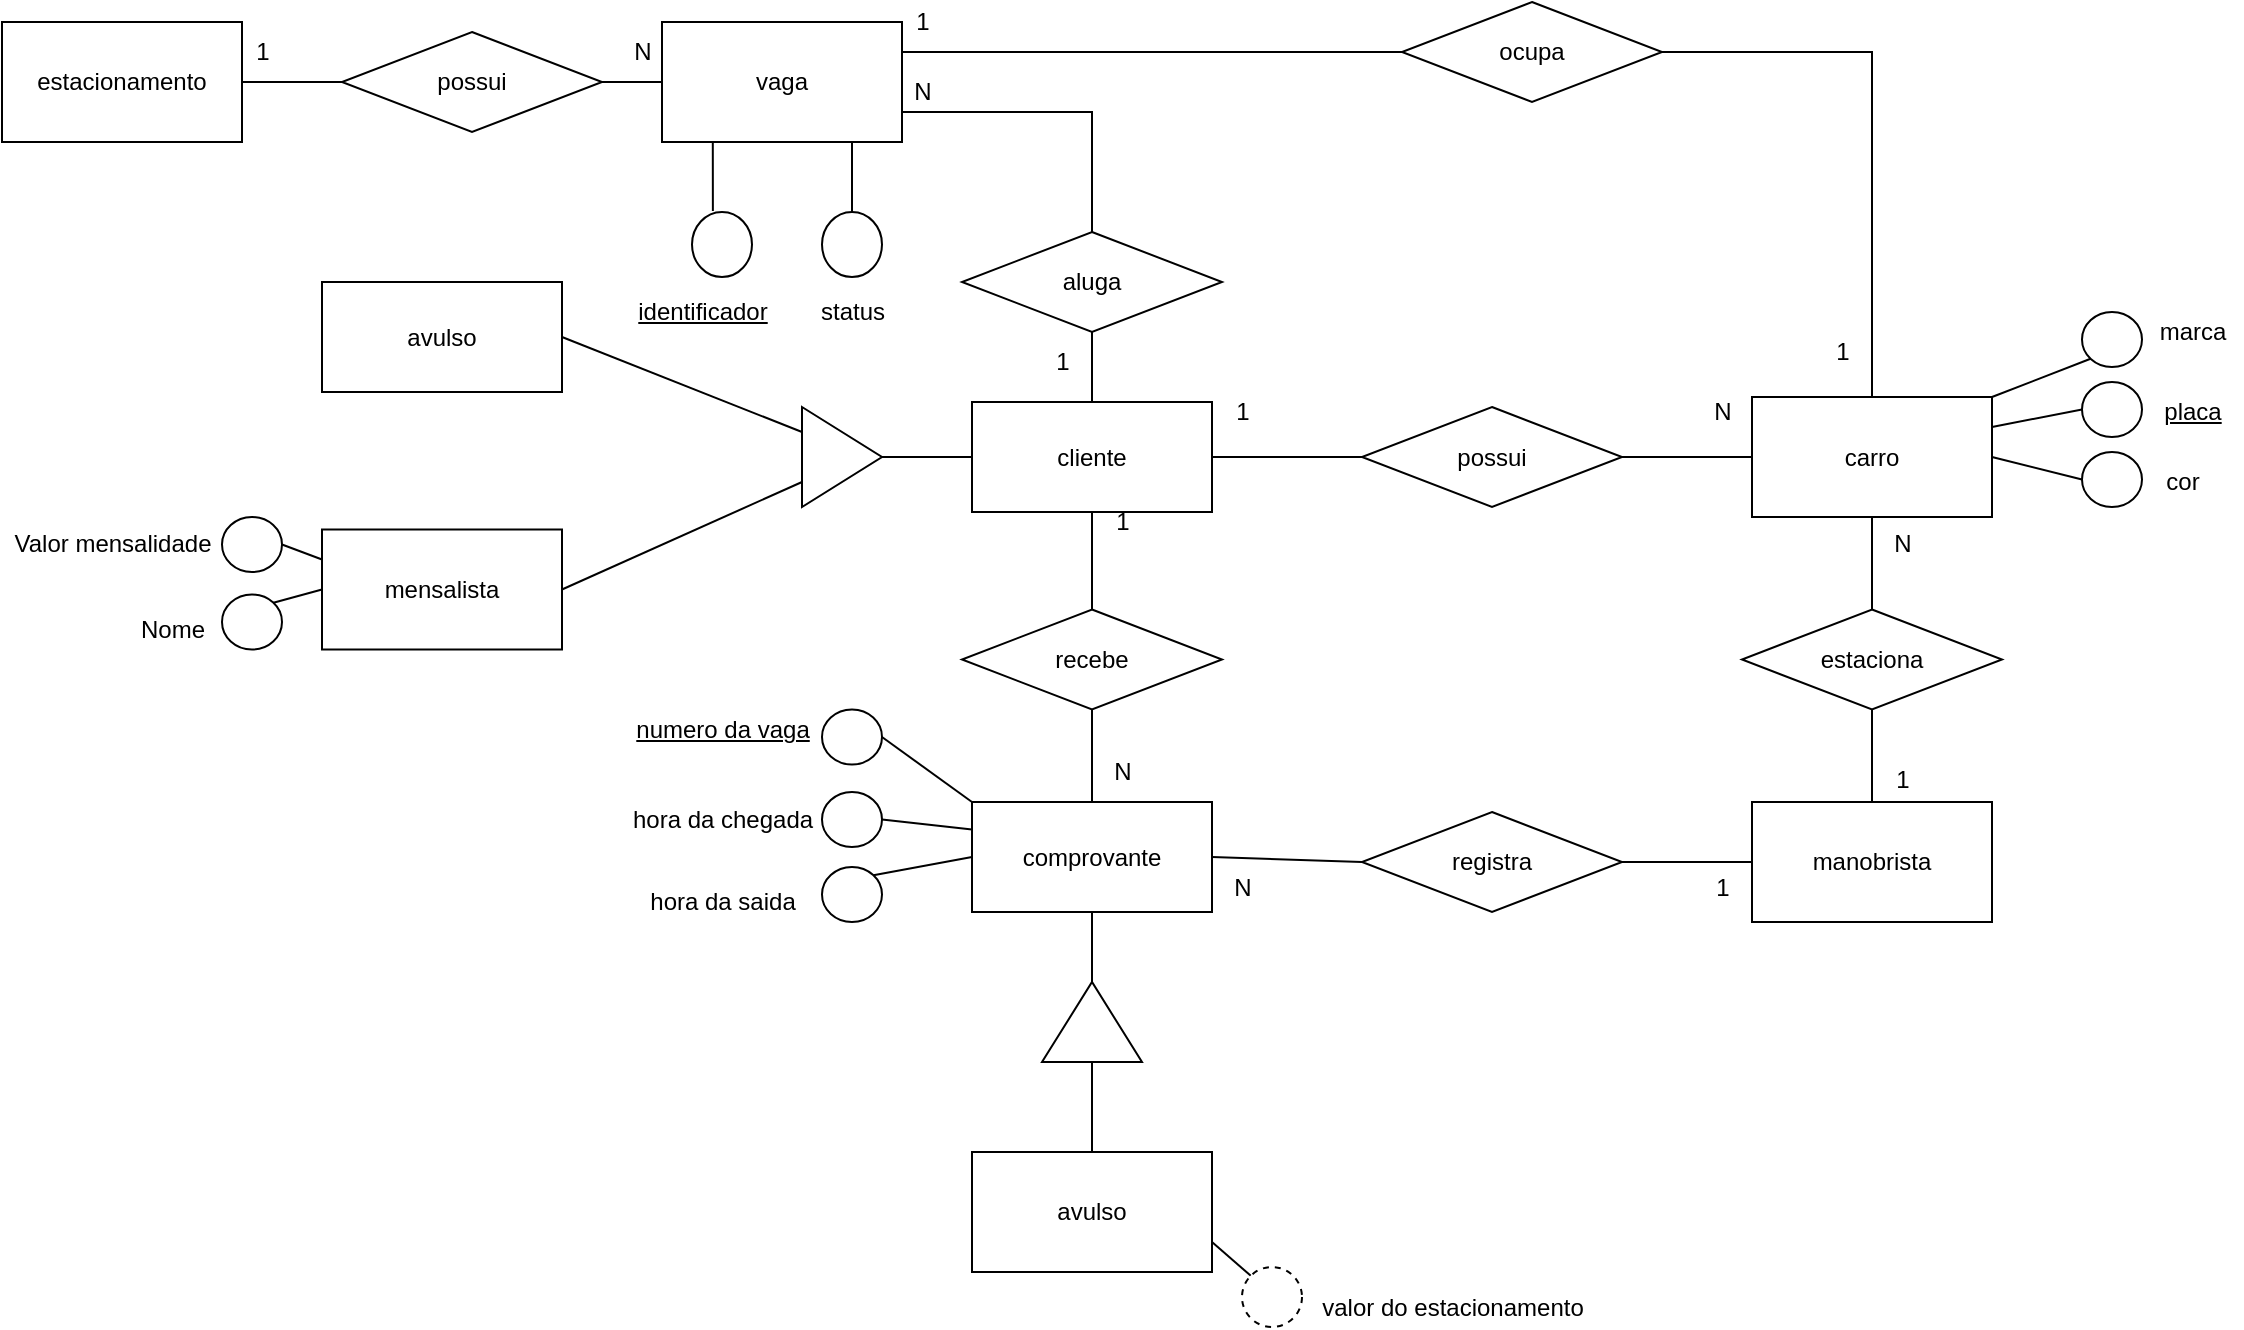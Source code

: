 <mxfile version="15.0.6" type="device"><diagram id="R2lEEEUBdFMjLlhIrx00" name="Page-1"><mxGraphModel dx="1381" dy="764" grid="1" gridSize="10" guides="1" tooltips="1" connect="1" arrows="1" fold="1" page="1" pageScale="1" pageWidth="850" pageHeight="1100" math="0" shadow="0" extFonts="Permanent Marker^https://fonts.googleapis.com/css?family=Permanent+Marker"><root><mxCell id="0"/><mxCell id="1" parent="0"/><mxCell id="3Rco6R4xFPzrAJ4WPjkY-16" style="edgeStyle=orthogonalEdgeStyle;rounded=0;orthogonalLoop=1;jettySize=auto;html=1;exitX=1;exitY=0.5;exitDx=0;exitDy=0;entryX=0;entryY=0.5;entryDx=0;entryDy=0;endArrow=none;endFill=0;" edge="1" parent="1" source="3Rco6R4xFPzrAJ4WPjkY-1" target="3Rco6R4xFPzrAJ4WPjkY-15"><mxGeometry relative="1" as="geometry"/></mxCell><mxCell id="3Rco6R4xFPzrAJ4WPjkY-1" value="estacionamento" style="rounded=0;whiteSpace=wrap;html=1;" vertex="1" parent="1"><mxGeometry y="25" width="120" height="60" as="geometry"/></mxCell><mxCell id="3Rco6R4xFPzrAJ4WPjkY-12" style="edgeStyle=orthogonalEdgeStyle;rounded=0;orthogonalLoop=1;jettySize=auto;html=1;exitX=0.25;exitY=1;exitDx=0;exitDy=0;entryX=0.348;entryY=-0.015;entryDx=0;entryDy=0;entryPerimeter=0;endArrow=none;endFill=0;" edge="1" parent="1" source="3Rco6R4xFPzrAJ4WPjkY-3" target="3Rco6R4xFPzrAJ4WPjkY-10"><mxGeometry relative="1" as="geometry"/></mxCell><mxCell id="3Rco6R4xFPzrAJ4WPjkY-13" style="edgeStyle=orthogonalEdgeStyle;rounded=0;orthogonalLoop=1;jettySize=auto;html=1;exitX=0.75;exitY=1;exitDx=0;exitDy=0;entryX=0.5;entryY=0;entryDx=0;entryDy=0;endArrow=none;endFill=0;" edge="1" parent="1" source="3Rco6R4xFPzrAJ4WPjkY-3" target="3Rco6R4xFPzrAJ4WPjkY-5"><mxGeometry relative="1" as="geometry"/></mxCell><mxCell id="3Rco6R4xFPzrAJ4WPjkY-3" value="vaga" style="rounded=0;whiteSpace=wrap;html=1;" vertex="1" parent="1"><mxGeometry x="330" y="25" width="120" height="60" as="geometry"/></mxCell><mxCell id="3Rco6R4xFPzrAJ4WPjkY-5" value="" style="ellipse;whiteSpace=wrap;html=1;" vertex="1" parent="1"><mxGeometry x="410" y="120" width="30" height="32.5" as="geometry"/></mxCell><mxCell id="3Rco6R4xFPzrAJ4WPjkY-8" value="&lt;u&gt;identificador&lt;/u&gt;" style="text;html=1;align=center;verticalAlign=middle;resizable=0;points=[];autosize=1;strokeColor=none;fillColor=none;" vertex="1" parent="1"><mxGeometry x="310" y="160" width="80" height="20" as="geometry"/></mxCell><mxCell id="3Rco6R4xFPzrAJ4WPjkY-9" value="status" style="text;html=1;align=center;verticalAlign=middle;resizable=0;points=[];autosize=1;strokeColor=none;fillColor=none;" vertex="1" parent="1"><mxGeometry x="400" y="160" width="50" height="20" as="geometry"/></mxCell><mxCell id="3Rco6R4xFPzrAJ4WPjkY-10" value="" style="ellipse;whiteSpace=wrap;html=1;" vertex="1" parent="1"><mxGeometry x="345" y="120" width="30" height="32.5" as="geometry"/></mxCell><mxCell id="3Rco6R4xFPzrAJ4WPjkY-34" style="edgeStyle=orthogonalEdgeStyle;rounded=0;orthogonalLoop=1;jettySize=auto;html=1;exitX=1;exitY=0.5;exitDx=0;exitDy=0;entryX=0;entryY=0.5;entryDx=0;entryDy=0;endArrow=none;endFill=0;" edge="1" parent="1" source="3Rco6R4xFPzrAJ4WPjkY-14" target="3Rco6R4xFPzrAJ4WPjkY-23"><mxGeometry relative="1" as="geometry"/></mxCell><mxCell id="3Rco6R4xFPzrAJ4WPjkY-14" value="cliente" style="rounded=0;whiteSpace=wrap;html=1;" vertex="1" parent="1"><mxGeometry x="485" y="215" width="120" height="55" as="geometry"/></mxCell><mxCell id="3Rco6R4xFPzrAJ4WPjkY-17" style="edgeStyle=orthogonalEdgeStyle;rounded=0;orthogonalLoop=1;jettySize=auto;html=1;exitX=1;exitY=0.5;exitDx=0;exitDy=0;entryX=0;entryY=0.5;entryDx=0;entryDy=0;endArrow=none;endFill=0;" edge="1" parent="1" source="3Rco6R4xFPzrAJ4WPjkY-15" target="3Rco6R4xFPzrAJ4WPjkY-3"><mxGeometry relative="1" as="geometry"/></mxCell><mxCell id="3Rco6R4xFPzrAJ4WPjkY-15" value="possui" style="rhombus;whiteSpace=wrap;html=1;" vertex="1" parent="1"><mxGeometry x="170" y="30" width="130" height="50" as="geometry"/></mxCell><mxCell id="3Rco6R4xFPzrAJ4WPjkY-18" value="1" style="text;html=1;align=center;verticalAlign=middle;resizable=0;points=[];autosize=1;strokeColor=none;fillColor=none;" vertex="1" parent="1"><mxGeometry x="120" y="30" width="20" height="20" as="geometry"/></mxCell><mxCell id="3Rco6R4xFPzrAJ4WPjkY-19" value="N" style="text;html=1;align=center;verticalAlign=middle;resizable=0;points=[];autosize=1;strokeColor=none;fillColor=none;" vertex="1" parent="1"><mxGeometry x="310" y="30" width="20" height="20" as="geometry"/></mxCell><mxCell id="3Rco6R4xFPzrAJ4WPjkY-72" style="edgeStyle=none;rounded=0;orthogonalLoop=1;jettySize=auto;html=1;exitX=0.5;exitY=0;exitDx=0;exitDy=0;entryX=0.5;entryY=1;entryDx=0;entryDy=0;endArrow=none;endFill=0;" edge="1" parent="1" source="3Rco6R4xFPzrAJ4WPjkY-20" target="3Rco6R4xFPzrAJ4WPjkY-26"><mxGeometry relative="1" as="geometry"/></mxCell><mxCell id="3Rco6R4xFPzrAJ4WPjkY-20" value="manobrista&lt;br&gt;" style="rounded=0;whiteSpace=wrap;html=1;" vertex="1" parent="1"><mxGeometry x="875" y="415" width="120" height="60" as="geometry"/></mxCell><mxCell id="3Rco6R4xFPzrAJ4WPjkY-36" style="edgeStyle=orthogonalEdgeStyle;rounded=0;orthogonalLoop=1;jettySize=auto;html=1;exitX=0.5;exitY=1;exitDx=0;exitDy=0;entryX=0.5;entryY=0;entryDx=0;entryDy=0;endArrow=none;endFill=0;" edge="1" parent="1" source="3Rco6R4xFPzrAJ4WPjkY-21" target="3Rco6R4xFPzrAJ4WPjkY-26"><mxGeometry relative="1" as="geometry"/></mxCell><mxCell id="3Rco6R4xFPzrAJ4WPjkY-21" value="carro" style="rounded=0;whiteSpace=wrap;html=1;" vertex="1" parent="1"><mxGeometry x="875" y="212.5" width="120" height="60" as="geometry"/></mxCell><mxCell id="3Rco6R4xFPzrAJ4WPjkY-35" style="edgeStyle=orthogonalEdgeStyle;rounded=0;orthogonalLoop=1;jettySize=auto;html=1;exitX=1;exitY=0.5;exitDx=0;exitDy=0;entryX=0;entryY=0.5;entryDx=0;entryDy=0;endArrow=none;endFill=0;" edge="1" parent="1" source="3Rco6R4xFPzrAJ4WPjkY-23" target="3Rco6R4xFPzrAJ4WPjkY-21"><mxGeometry relative="1" as="geometry"/></mxCell><mxCell id="3Rco6R4xFPzrAJ4WPjkY-23" value="possui&lt;br&gt;" style="rhombus;whiteSpace=wrap;html=1;" vertex="1" parent="1"><mxGeometry x="680" y="217.5" width="130" height="50" as="geometry"/></mxCell><mxCell id="3Rco6R4xFPzrAJ4WPjkY-26" value="estaciona" style="rhombus;whiteSpace=wrap;html=1;" vertex="1" parent="1"><mxGeometry x="870" y="318.75" width="130" height="50" as="geometry"/></mxCell><mxCell id="3Rco6R4xFPzrAJ4WPjkY-33" style="edgeStyle=orthogonalEdgeStyle;rounded=0;orthogonalLoop=1;jettySize=auto;html=1;exitX=0.5;exitY=1;exitDx=0;exitDy=0;entryX=0.5;entryY=0;entryDx=0;entryDy=0;endArrow=none;endFill=0;" edge="1" parent="1" source="3Rco6R4xFPzrAJ4WPjkY-31" target="3Rco6R4xFPzrAJ4WPjkY-14"><mxGeometry relative="1" as="geometry"/></mxCell><mxCell id="3Rco6R4xFPzrAJ4WPjkY-86" style="edgeStyle=orthogonalEdgeStyle;rounded=0;orthogonalLoop=1;jettySize=auto;html=1;exitX=0.5;exitY=0;exitDx=0;exitDy=0;entryX=1;entryY=0.75;entryDx=0;entryDy=0;endArrow=none;endFill=0;" edge="1" parent="1" source="3Rco6R4xFPzrAJ4WPjkY-31" target="3Rco6R4xFPzrAJ4WPjkY-3"><mxGeometry relative="1" as="geometry"/></mxCell><mxCell id="3Rco6R4xFPzrAJ4WPjkY-31" value="aluga&lt;br&gt;" style="rhombus;whiteSpace=wrap;html=1;" vertex="1" parent="1"><mxGeometry x="480" y="130" width="130" height="50" as="geometry"/></mxCell><mxCell id="3Rco6R4xFPzrAJ4WPjkY-70" style="edgeStyle=none;rounded=0;orthogonalLoop=1;jettySize=auto;html=1;exitX=1;exitY=0.5;exitDx=0;exitDy=0;entryX=0;entryY=0.5;entryDx=0;entryDy=0;endArrow=none;endFill=0;" edge="1" parent="1" source="3Rco6R4xFPzrAJ4WPjkY-38" target="3Rco6R4xFPzrAJ4WPjkY-69"><mxGeometry relative="1" as="geometry"/></mxCell><mxCell id="3Rco6R4xFPzrAJ4WPjkY-73" style="edgeStyle=none;rounded=0;orthogonalLoop=1;jettySize=auto;html=1;exitX=0.5;exitY=0;exitDx=0;exitDy=0;entryX=0.5;entryY=1;entryDx=0;entryDy=0;endArrow=none;endFill=0;" edge="1" parent="1" source="3Rco6R4xFPzrAJ4WPjkY-38" target="3Rco6R4xFPzrAJ4WPjkY-68"><mxGeometry relative="1" as="geometry"/></mxCell><mxCell id="3Rco6R4xFPzrAJ4WPjkY-38" value="comprovante&lt;br&gt;" style="rounded=0;whiteSpace=wrap;html=1;" vertex="1" parent="1"><mxGeometry x="485" y="415" width="120" height="55" as="geometry"/></mxCell><mxCell id="3Rco6R4xFPzrAJ4WPjkY-79" style="edgeStyle=none;rounded=0;orthogonalLoop=1;jettySize=auto;html=1;exitX=0;exitY=0.75;exitDx=0;exitDy=0;entryX=1;entryY=0.5;entryDx=0;entryDy=0;endArrow=none;endFill=0;" edge="1" parent="1" source="3Rco6R4xFPzrAJ4WPjkY-41" target="3Rco6R4xFPzrAJ4WPjkY-43"><mxGeometry relative="1" as="geometry"/></mxCell><mxCell id="3Rco6R4xFPzrAJ4WPjkY-80" style="edgeStyle=none;rounded=0;orthogonalLoop=1;jettySize=auto;html=1;exitX=0;exitY=0.25;exitDx=0;exitDy=0;entryX=1;entryY=0.5;entryDx=0;entryDy=0;endArrow=none;endFill=0;" edge="1" parent="1" source="3Rco6R4xFPzrAJ4WPjkY-41" target="3Rco6R4xFPzrAJ4WPjkY-44"><mxGeometry relative="1" as="geometry"/></mxCell><mxCell id="3Rco6R4xFPzrAJ4WPjkY-81" style="edgeStyle=none;rounded=0;orthogonalLoop=1;jettySize=auto;html=1;exitX=1;exitY=0.5;exitDx=0;exitDy=0;entryX=0;entryY=0.5;entryDx=0;entryDy=0;endArrow=none;endFill=0;" edge="1" parent="1" source="3Rco6R4xFPzrAJ4WPjkY-41" target="3Rco6R4xFPzrAJ4WPjkY-14"><mxGeometry relative="1" as="geometry"/></mxCell><mxCell id="3Rco6R4xFPzrAJ4WPjkY-41" value="" style="triangle;whiteSpace=wrap;html=1;direction=east;" vertex="1" parent="1"><mxGeometry x="400" y="217.5" width="40" height="50" as="geometry"/></mxCell><mxCell id="3Rco6R4xFPzrAJ4WPjkY-43" value="mensalista&lt;br&gt;" style="rounded=0;whiteSpace=wrap;html=1;" vertex="1" parent="1"><mxGeometry x="160" y="278.75" width="120" height="60" as="geometry"/></mxCell><mxCell id="3Rco6R4xFPzrAJ4WPjkY-44" value="avulso&lt;br&gt;" style="rounded=0;whiteSpace=wrap;html=1;" vertex="1" parent="1"><mxGeometry x="160" y="155" width="120" height="55" as="geometry"/></mxCell><mxCell id="3Rco6R4xFPzrAJ4WPjkY-48" value="cor&lt;br&gt;" style="text;html=1;align=center;verticalAlign=middle;resizable=0;points=[];autosize=1;strokeColor=none;fillColor=none;" vertex="1" parent="1"><mxGeometry x="1075" y="245" width="30" height="20" as="geometry"/></mxCell><mxCell id="3Rco6R4xFPzrAJ4WPjkY-49" value="&lt;u&gt;placa&lt;/u&gt;" style="text;html=1;align=center;verticalAlign=middle;resizable=0;points=[];autosize=1;strokeColor=none;fillColor=none;" vertex="1" parent="1"><mxGeometry x="1075" y="210" width="40" height="20" as="geometry"/></mxCell><mxCell id="3Rco6R4xFPzrAJ4WPjkY-50" value="marca&lt;br&gt;" style="text;html=1;align=center;verticalAlign=middle;resizable=0;points=[];autosize=1;strokeColor=none;fillColor=none;" vertex="1" parent="1"><mxGeometry x="1070" y="170" width="50" height="20" as="geometry"/></mxCell><mxCell id="3Rco6R4xFPzrAJ4WPjkY-63" style="edgeStyle=none;rounded=0;orthogonalLoop=1;jettySize=auto;html=1;exitX=0;exitY=0.5;exitDx=0;exitDy=0;entryX=1;entryY=0.25;entryDx=0;entryDy=0;endArrow=none;endFill=0;" edge="1" parent="1" source="3Rco6R4xFPzrAJ4WPjkY-52" target="3Rco6R4xFPzrAJ4WPjkY-21"><mxGeometry relative="1" as="geometry"/></mxCell><mxCell id="3Rco6R4xFPzrAJ4WPjkY-52" value="" style="ellipse;whiteSpace=wrap;html=1;" vertex="1" parent="1"><mxGeometry x="1040" y="205" width="30" height="27.5" as="geometry"/></mxCell><mxCell id="3Rco6R4xFPzrAJ4WPjkY-64" style="edgeStyle=none;rounded=0;orthogonalLoop=1;jettySize=auto;html=1;exitX=0;exitY=0.5;exitDx=0;exitDy=0;entryX=1;entryY=0.5;entryDx=0;entryDy=0;endArrow=none;endFill=0;" edge="1" parent="1" source="3Rco6R4xFPzrAJ4WPjkY-53" target="3Rco6R4xFPzrAJ4WPjkY-21"><mxGeometry relative="1" as="geometry"/></mxCell><mxCell id="3Rco6R4xFPzrAJ4WPjkY-53" value="" style="ellipse;whiteSpace=wrap;html=1;" vertex="1" parent="1"><mxGeometry x="1040" y="240" width="30" height="27.5" as="geometry"/></mxCell><mxCell id="3Rco6R4xFPzrAJ4WPjkY-62" style="rounded=0;orthogonalLoop=1;jettySize=auto;html=1;exitX=0;exitY=1;exitDx=0;exitDy=0;entryX=1;entryY=0;entryDx=0;entryDy=0;endArrow=none;endFill=0;" edge="1" parent="1" source="3Rco6R4xFPzrAJ4WPjkY-54" target="3Rco6R4xFPzrAJ4WPjkY-21"><mxGeometry relative="1" as="geometry"/></mxCell><mxCell id="3Rco6R4xFPzrAJ4WPjkY-54" value="" style="ellipse;whiteSpace=wrap;html=1;" vertex="1" parent="1"><mxGeometry x="1040" y="170" width="30" height="27.5" as="geometry"/></mxCell><mxCell id="3Rco6R4xFPzrAJ4WPjkY-55" value="hora da chegada" style="text;html=1;align=center;verticalAlign=middle;resizable=0;points=[];autosize=1;strokeColor=none;fillColor=none;" vertex="1" parent="1"><mxGeometry x="305" y="413.75" width="110" height="20" as="geometry"/></mxCell><mxCell id="3Rco6R4xFPzrAJ4WPjkY-56" value="&lt;u&gt;numero da vaga&lt;/u&gt;" style="text;html=1;align=center;verticalAlign=middle;resizable=0;points=[];autosize=1;strokeColor=none;fillColor=none;" vertex="1" parent="1"><mxGeometry x="310" y="368.75" width="100" height="20" as="geometry"/></mxCell><mxCell id="3Rco6R4xFPzrAJ4WPjkY-77" style="edgeStyle=none;rounded=0;orthogonalLoop=1;jettySize=auto;html=1;exitX=1;exitY=0.5;exitDx=0;exitDy=0;entryX=0;entryY=0.25;entryDx=0;entryDy=0;endArrow=none;endFill=0;" edge="1" parent="1" source="3Rco6R4xFPzrAJ4WPjkY-65" target="3Rco6R4xFPzrAJ4WPjkY-43"><mxGeometry relative="1" as="geometry"/></mxCell><mxCell id="3Rco6R4xFPzrAJ4WPjkY-65" value="" style="ellipse;whiteSpace=wrap;html=1;" vertex="1" parent="1"><mxGeometry x="110" y="272.5" width="30" height="27.5" as="geometry"/></mxCell><mxCell id="3Rco6R4xFPzrAJ4WPjkY-78" style="edgeStyle=none;rounded=0;orthogonalLoop=1;jettySize=auto;html=1;exitX=1;exitY=0;exitDx=0;exitDy=0;entryX=0;entryY=0.5;entryDx=0;entryDy=0;endArrow=none;endFill=0;" edge="1" parent="1" source="3Rco6R4xFPzrAJ4WPjkY-67" target="3Rco6R4xFPzrAJ4WPjkY-43"><mxGeometry relative="1" as="geometry"/></mxCell><mxCell id="3Rco6R4xFPzrAJ4WPjkY-67" value="" style="ellipse;whiteSpace=wrap;html=1;" vertex="1" parent="1"><mxGeometry x="110" y="311.25" width="30" height="27.5" as="geometry"/></mxCell><mxCell id="3Rco6R4xFPzrAJ4WPjkY-74" style="edgeStyle=none;rounded=0;orthogonalLoop=1;jettySize=auto;html=1;exitX=0.5;exitY=0;exitDx=0;exitDy=0;entryX=0.5;entryY=1;entryDx=0;entryDy=0;endArrow=none;endFill=0;" edge="1" parent="1" source="3Rco6R4xFPzrAJ4WPjkY-68" target="3Rco6R4xFPzrAJ4WPjkY-14"><mxGeometry relative="1" as="geometry"/></mxCell><mxCell id="3Rco6R4xFPzrAJ4WPjkY-68" value="recebe" style="rhombus;whiteSpace=wrap;html=1;" vertex="1" parent="1"><mxGeometry x="480" y="318.75" width="130" height="50" as="geometry"/></mxCell><mxCell id="3Rco6R4xFPzrAJ4WPjkY-71" style="edgeStyle=none;rounded=0;orthogonalLoop=1;jettySize=auto;html=1;exitX=1;exitY=0.5;exitDx=0;exitDy=0;entryX=0;entryY=0.5;entryDx=0;entryDy=0;endArrow=none;endFill=0;" edge="1" parent="1" source="3Rco6R4xFPzrAJ4WPjkY-69" target="3Rco6R4xFPzrAJ4WPjkY-20"><mxGeometry relative="1" as="geometry"/></mxCell><mxCell id="3Rco6R4xFPzrAJ4WPjkY-69" value="registra" style="rhombus;whiteSpace=wrap;html=1;" vertex="1" parent="1"><mxGeometry x="680" y="420" width="130" height="50" as="geometry"/></mxCell><mxCell id="3Rco6R4xFPzrAJ4WPjkY-75" value="Nome&lt;br&gt;" style="text;html=1;align=center;verticalAlign=middle;resizable=0;points=[];autosize=1;strokeColor=none;fillColor=none;" vertex="1" parent="1"><mxGeometry x="60" y="318.75" width="50" height="20" as="geometry"/></mxCell><mxCell id="3Rco6R4xFPzrAJ4WPjkY-76" value="Valor mensalidade&lt;br&gt;" style="text;html=1;align=center;verticalAlign=middle;resizable=0;points=[];autosize=1;strokeColor=none;fillColor=none;" vertex="1" parent="1"><mxGeometry y="276.25" width="110" height="20" as="geometry"/></mxCell><mxCell id="3Rco6R4xFPzrAJ4WPjkY-97" style="edgeStyle=none;rounded=0;orthogonalLoop=1;jettySize=auto;html=1;exitX=1;exitY=0.5;exitDx=0;exitDy=0;entryX=0;entryY=0.25;entryDx=0;entryDy=0;endArrow=none;endFill=0;" edge="1" parent="1" source="3Rco6R4xFPzrAJ4WPjkY-82" target="3Rco6R4xFPzrAJ4WPjkY-38"><mxGeometry relative="1" as="geometry"/></mxCell><mxCell id="3Rco6R4xFPzrAJ4WPjkY-82" value="" style="ellipse;whiteSpace=wrap;html=1;" vertex="1" parent="1"><mxGeometry x="410" y="410" width="30" height="27.5" as="geometry"/></mxCell><mxCell id="3Rco6R4xFPzrAJ4WPjkY-96" style="rounded=0;orthogonalLoop=1;jettySize=auto;html=1;exitX=1;exitY=0.5;exitDx=0;exitDy=0;entryX=0;entryY=0;entryDx=0;entryDy=0;endArrow=none;endFill=0;" edge="1" parent="1" source="3Rco6R4xFPzrAJ4WPjkY-83" target="3Rco6R4xFPzrAJ4WPjkY-38"><mxGeometry relative="1" as="geometry"/></mxCell><mxCell id="3Rco6R4xFPzrAJ4WPjkY-83" value="" style="ellipse;whiteSpace=wrap;html=1;" vertex="1" parent="1"><mxGeometry x="410" y="368.75" width="30" height="27.5" as="geometry"/></mxCell><mxCell id="3Rco6R4xFPzrAJ4WPjkY-89" style="edgeStyle=orthogonalEdgeStyle;rounded=0;orthogonalLoop=1;jettySize=auto;html=1;exitX=1;exitY=0.5;exitDx=0;exitDy=0;entryX=0.5;entryY=0;entryDx=0;entryDy=0;endArrow=none;endFill=0;" edge="1" parent="1" source="3Rco6R4xFPzrAJ4WPjkY-87" target="3Rco6R4xFPzrAJ4WPjkY-21"><mxGeometry relative="1" as="geometry"/></mxCell><mxCell id="3Rco6R4xFPzrAJ4WPjkY-90" style="edgeStyle=orthogonalEdgeStyle;rounded=0;orthogonalLoop=1;jettySize=auto;html=1;exitX=0;exitY=0.5;exitDx=0;exitDy=0;entryX=1;entryY=0.25;entryDx=0;entryDy=0;endArrow=none;endFill=0;" edge="1" parent="1" source="3Rco6R4xFPzrAJ4WPjkY-87" target="3Rco6R4xFPzrAJ4WPjkY-3"><mxGeometry relative="1" as="geometry"/></mxCell><mxCell id="3Rco6R4xFPzrAJ4WPjkY-87" value="ocupa&lt;br&gt;" style="rhombus;whiteSpace=wrap;html=1;" vertex="1" parent="1"><mxGeometry x="700" y="15" width="130" height="50" as="geometry"/></mxCell><mxCell id="3Rco6R4xFPzrAJ4WPjkY-91" value="1" style="text;html=1;align=center;verticalAlign=middle;resizable=0;points=[];autosize=1;strokeColor=none;fillColor=none;" vertex="1" parent="1"><mxGeometry x="910" y="180" width="20" height="20" as="geometry"/></mxCell><mxCell id="3Rco6R4xFPzrAJ4WPjkY-92" value="1" style="text;html=1;align=center;verticalAlign=middle;resizable=0;points=[];autosize=1;strokeColor=none;fillColor=none;" vertex="1" parent="1"><mxGeometry x="450" y="15" width="20" height="20" as="geometry"/></mxCell><mxCell id="3Rco6R4xFPzrAJ4WPjkY-93" value="1" style="text;html=1;align=center;verticalAlign=middle;resizable=0;points=[];autosize=1;strokeColor=none;fillColor=none;" vertex="1" parent="1"><mxGeometry x="520" y="185" width="20" height="20" as="geometry"/></mxCell><mxCell id="3Rco6R4xFPzrAJ4WPjkY-94" value="N" style="text;html=1;align=center;verticalAlign=middle;resizable=0;points=[];autosize=1;strokeColor=none;fillColor=none;" vertex="1" parent="1"><mxGeometry x="450" y="50" width="20" height="20" as="geometry"/></mxCell><mxCell id="3Rco6R4xFPzrAJ4WPjkY-101" style="edgeStyle=none;rounded=0;orthogonalLoop=1;jettySize=auto;html=1;exitX=1;exitY=0;exitDx=0;exitDy=0;entryX=0;entryY=0.5;entryDx=0;entryDy=0;endArrow=none;endFill=0;" edge="1" parent="1" source="3Rco6R4xFPzrAJ4WPjkY-98" target="3Rco6R4xFPzrAJ4WPjkY-38"><mxGeometry relative="1" as="geometry"/></mxCell><mxCell id="3Rco6R4xFPzrAJ4WPjkY-98" value="" style="ellipse;whiteSpace=wrap;html=1;" vertex="1" parent="1"><mxGeometry x="410" y="447.5" width="30" height="27.5" as="geometry"/></mxCell><mxCell id="3Rco6R4xFPzrAJ4WPjkY-100" value="hora da saida&lt;br&gt;" style="text;html=1;align=center;verticalAlign=middle;resizable=0;points=[];autosize=1;strokeColor=none;fillColor=none;" vertex="1" parent="1"><mxGeometry x="315" y="455" width="90" height="20" as="geometry"/></mxCell><mxCell id="3Rco6R4xFPzrAJ4WPjkY-103" style="edgeStyle=none;rounded=0;orthogonalLoop=1;jettySize=auto;html=1;exitX=1;exitY=0.5;exitDx=0;exitDy=0;entryX=0.5;entryY=1;entryDx=0;entryDy=0;endArrow=none;endFill=0;" edge="1" parent="1" source="3Rco6R4xFPzrAJ4WPjkY-102" target="3Rco6R4xFPzrAJ4WPjkY-38"><mxGeometry relative="1" as="geometry"/></mxCell><mxCell id="3Rco6R4xFPzrAJ4WPjkY-105" style="edgeStyle=none;rounded=0;orthogonalLoop=1;jettySize=auto;html=1;exitX=0;exitY=0.5;exitDx=0;exitDy=0;endArrow=none;endFill=0;" edge="1" parent="1" source="3Rco6R4xFPzrAJ4WPjkY-102" target="3Rco6R4xFPzrAJ4WPjkY-104"><mxGeometry relative="1" as="geometry"/></mxCell><mxCell id="3Rco6R4xFPzrAJ4WPjkY-102" value="" style="triangle;whiteSpace=wrap;html=1;direction=north;" vertex="1" parent="1"><mxGeometry x="520" y="505" width="50" height="40" as="geometry"/></mxCell><mxCell id="3Rco6R4xFPzrAJ4WPjkY-104" value="avulso" style="rounded=0;whiteSpace=wrap;html=1;" vertex="1" parent="1"><mxGeometry x="485" y="590" width="120" height="60" as="geometry"/></mxCell><mxCell id="3Rco6R4xFPzrAJ4WPjkY-108" value="valor do estacionamento" style="text;html=1;align=center;verticalAlign=middle;resizable=0;points=[];autosize=1;strokeColor=none;fillColor=none;" vertex="1" parent="1"><mxGeometry x="650" y="657.5" width="150" height="20" as="geometry"/></mxCell><mxCell id="3Rco6R4xFPzrAJ4WPjkY-109" value="1" style="text;html=1;align=center;verticalAlign=middle;resizable=0;points=[];autosize=1;strokeColor=none;fillColor=none;" vertex="1" parent="1"><mxGeometry x="940" y="393.75" width="20" height="20" as="geometry"/></mxCell><mxCell id="3Rco6R4xFPzrAJ4WPjkY-110" value="N" style="text;html=1;align=center;verticalAlign=middle;resizable=0;points=[];autosize=1;strokeColor=none;fillColor=none;" vertex="1" parent="1"><mxGeometry x="940" y="276.25" width="20" height="20" as="geometry"/></mxCell><mxCell id="3Rco6R4xFPzrAJ4WPjkY-111" value="1" style="text;html=1;align=center;verticalAlign=middle;resizable=0;points=[];autosize=1;strokeColor=none;fillColor=none;" vertex="1" parent="1"><mxGeometry x="850" y="447.5" width="20" height="20" as="geometry"/></mxCell><mxCell id="3Rco6R4xFPzrAJ4WPjkY-112" value="N" style="text;html=1;align=center;verticalAlign=middle;resizable=0;points=[];autosize=1;strokeColor=none;fillColor=none;" vertex="1" parent="1"><mxGeometry x="610" y="447.5" width="20" height="20" as="geometry"/></mxCell><mxCell id="3Rco6R4xFPzrAJ4WPjkY-113" value="1" style="text;html=1;align=center;verticalAlign=middle;resizable=0;points=[];autosize=1;strokeColor=none;fillColor=none;" vertex="1" parent="1"><mxGeometry x="550" y="265" width="20" height="20" as="geometry"/></mxCell><mxCell id="3Rco6R4xFPzrAJ4WPjkY-114" value="N" style="text;html=1;align=center;verticalAlign=middle;resizable=0;points=[];autosize=1;strokeColor=none;fillColor=none;" vertex="1" parent="1"><mxGeometry x="550" y="390" width="20" height="20" as="geometry"/></mxCell><mxCell id="3Rco6R4xFPzrAJ4WPjkY-115" value="1" style="text;html=1;align=center;verticalAlign=middle;resizable=0;points=[];autosize=1;strokeColor=none;fillColor=none;" vertex="1" parent="1"><mxGeometry x="610" y="210" width="20" height="20" as="geometry"/></mxCell><mxCell id="3Rco6R4xFPzrAJ4WPjkY-117" value="N" style="text;html=1;align=center;verticalAlign=middle;resizable=0;points=[];autosize=1;strokeColor=none;fillColor=none;" vertex="1" parent="1"><mxGeometry x="850" y="210" width="20" height="20" as="geometry"/></mxCell><mxCell id="3Rco6R4xFPzrAJ4WPjkY-119" style="edgeStyle=none;rounded=0;orthogonalLoop=1;jettySize=auto;html=1;exitX=0;exitY=0;exitDx=0;exitDy=0;entryX=1;entryY=0.75;entryDx=0;entryDy=0;endArrow=none;endFill=0;" edge="1" parent="1" source="3Rco6R4xFPzrAJ4WPjkY-118" target="3Rco6R4xFPzrAJ4WPjkY-104"><mxGeometry relative="1" as="geometry"/></mxCell><mxCell id="3Rco6R4xFPzrAJ4WPjkY-118" value="" style="ellipse;whiteSpace=wrap;html=1;align=center;dashed=1;" vertex="1" parent="1"><mxGeometry x="620" y="647.5" width="30" height="30" as="geometry"/></mxCell></root></mxGraphModel></diagram></mxfile>